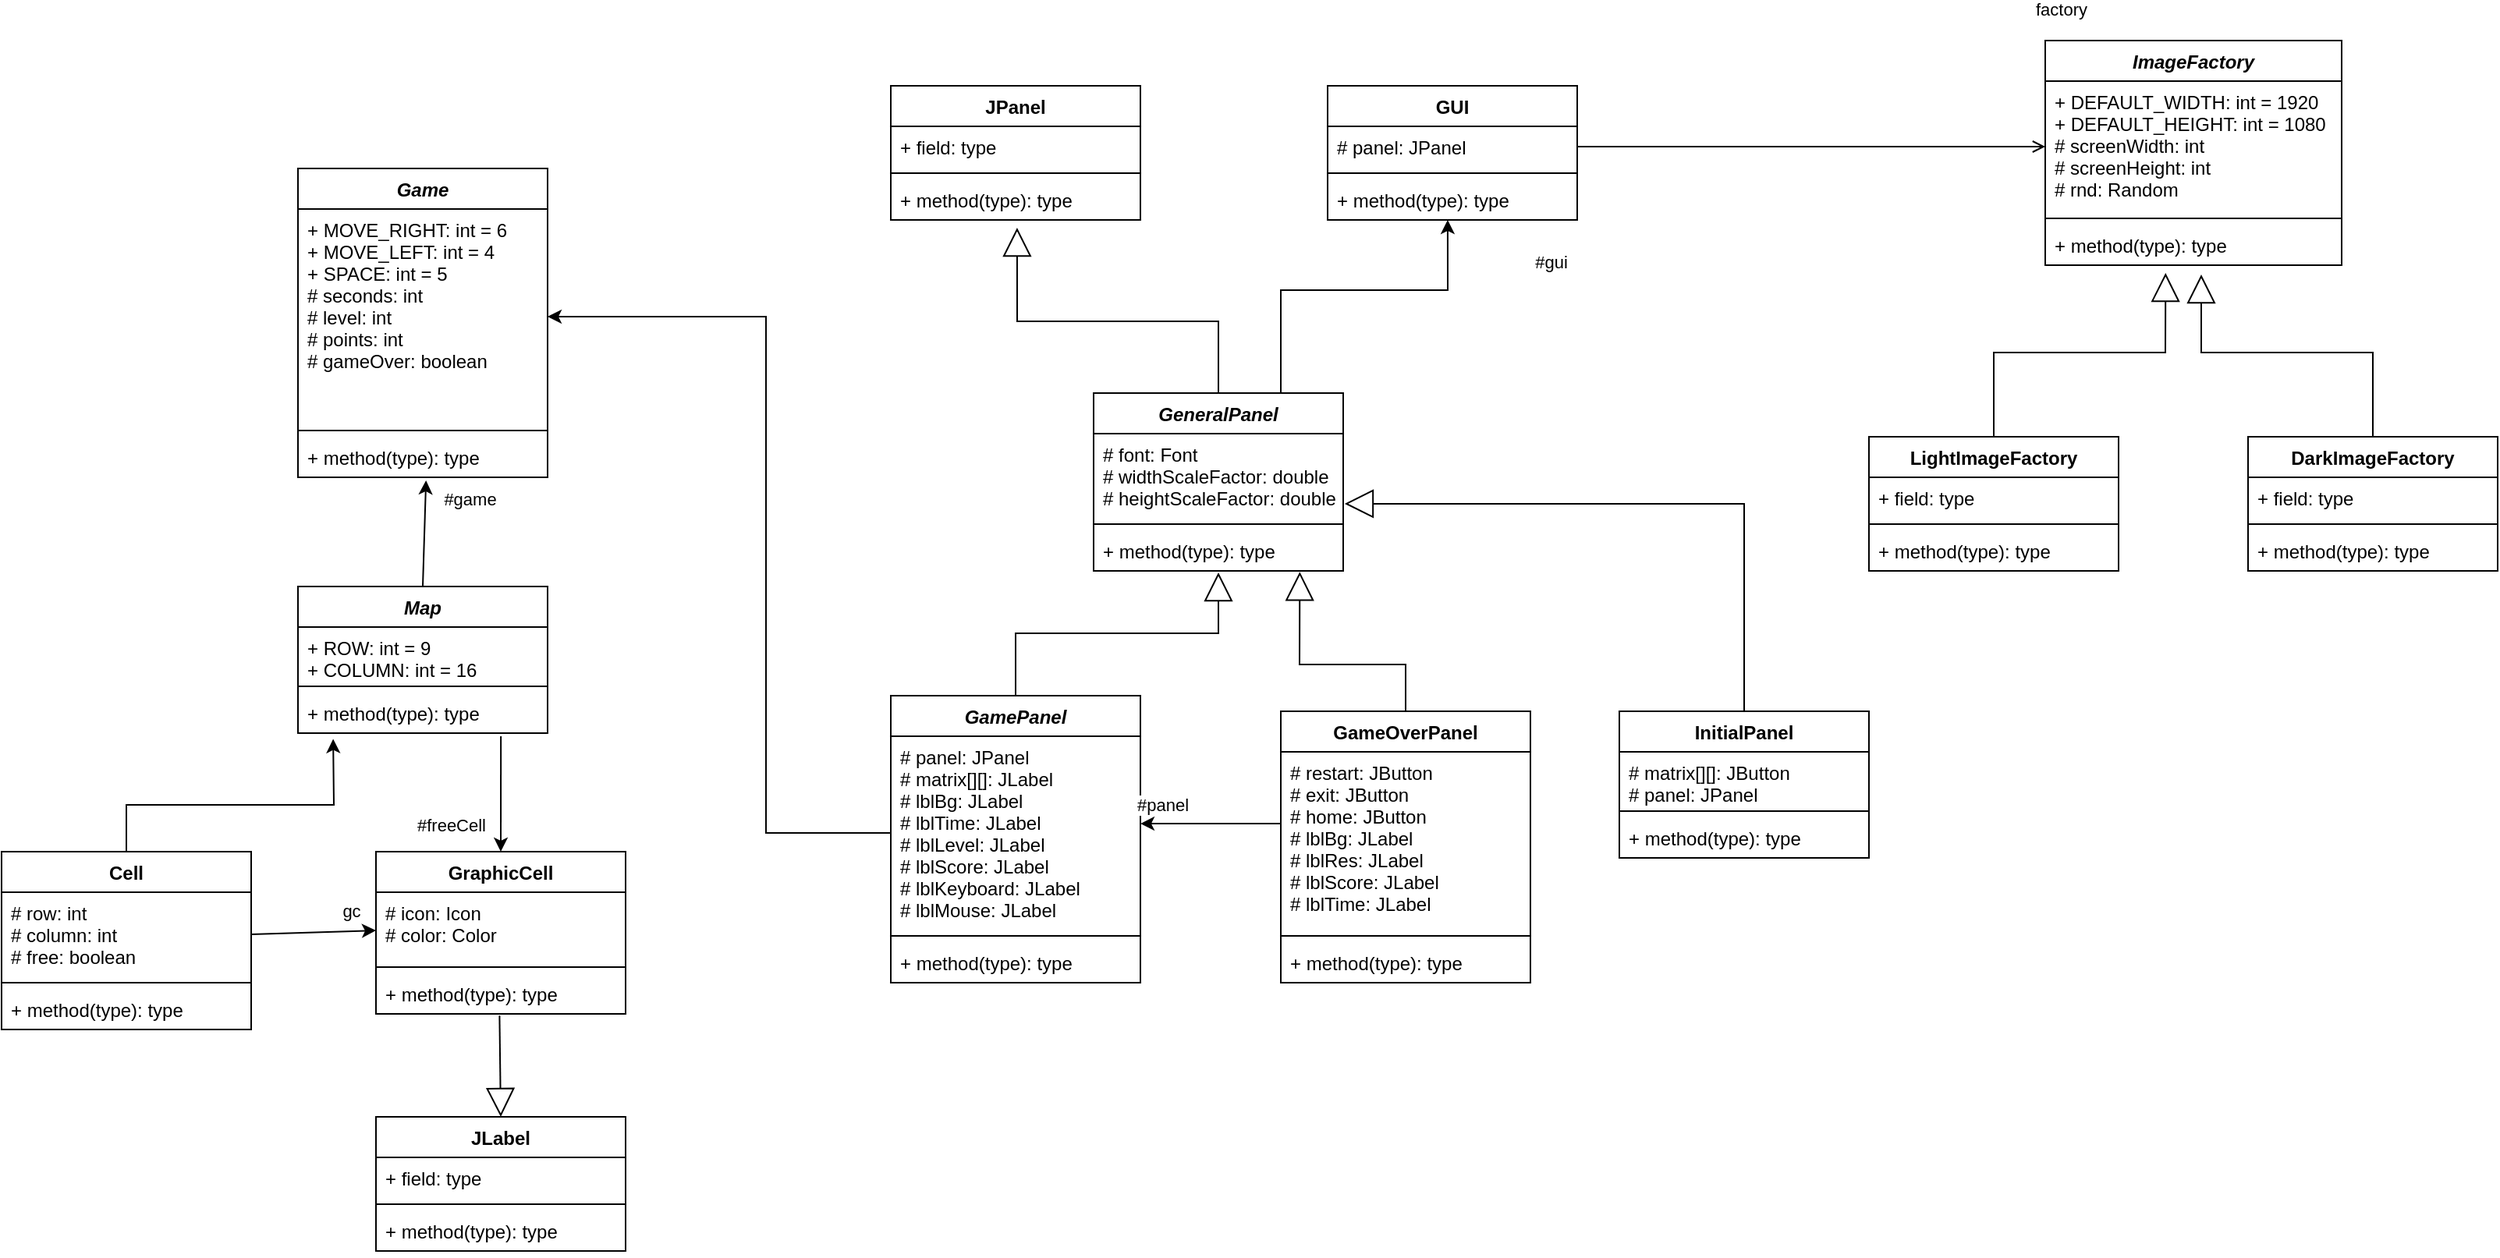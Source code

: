 <mxfile version="22.1.16" type="google">
  <diagram id="C5RBs43oDa-KdzZeNtuy" name="Page-1">
    <mxGraphModel dx="2564" dy="2197" grid="1" gridSize="10" guides="1" tooltips="1" connect="1" arrows="1" fold="1" page="1" pageScale="1" pageWidth="827" pageHeight="1169" math="0" shadow="0">
      <root>
        <mxCell id="WIyWlLk6GJQsqaUBKTNV-0" />
        <mxCell id="WIyWlLk6GJQsqaUBKTNV-1" parent="WIyWlLk6GJQsqaUBKTNV-0" />
        <mxCell id="3GEESYKeOYTT3Odo7oRk-10" value="JPanel" style="swimlane;fontStyle=1;align=center;verticalAlign=top;childLayout=stackLayout;horizontal=1;startSize=26;horizontalStack=0;resizeParent=1;resizeParentMax=0;resizeLast=0;collapsible=1;marginBottom=0;" parent="WIyWlLk6GJQsqaUBKTNV-1" vertex="1">
          <mxGeometry x="40" y="-251" width="160" height="86" as="geometry" />
        </mxCell>
        <mxCell id="3GEESYKeOYTT3Odo7oRk-11" value="+ field: type" style="text;strokeColor=none;fillColor=none;align=left;verticalAlign=top;spacingLeft=4;spacingRight=4;overflow=hidden;rotatable=0;points=[[0,0.5],[1,0.5]];portConstraint=eastwest;" parent="3GEESYKeOYTT3Odo7oRk-10" vertex="1">
          <mxGeometry y="26" width="160" height="26" as="geometry" />
        </mxCell>
        <mxCell id="3GEESYKeOYTT3Odo7oRk-12" value="" style="line;strokeWidth=1;fillColor=none;align=left;verticalAlign=middle;spacingTop=-1;spacingLeft=3;spacingRight=3;rotatable=0;labelPosition=right;points=[];portConstraint=eastwest;" parent="3GEESYKeOYTT3Odo7oRk-10" vertex="1">
          <mxGeometry y="52" width="160" height="8" as="geometry" />
        </mxCell>
        <mxCell id="3GEESYKeOYTT3Odo7oRk-13" value="+ method(type): type" style="text;strokeColor=none;fillColor=none;align=left;verticalAlign=top;spacingLeft=4;spacingRight=4;overflow=hidden;rotatable=0;points=[[0,0.5],[1,0.5]];portConstraint=eastwest;" parent="3GEESYKeOYTT3Odo7oRk-10" vertex="1">
          <mxGeometry y="60" width="160" height="26" as="geometry" />
        </mxCell>
        <mxCell id="3GEESYKeOYTT3Odo7oRk-14" value="GUI" style="swimlane;fontStyle=1;align=center;verticalAlign=top;childLayout=stackLayout;horizontal=1;startSize=26;horizontalStack=0;resizeParent=1;resizeParentMax=0;resizeLast=0;collapsible=1;marginBottom=0;" parent="WIyWlLk6GJQsqaUBKTNV-1" vertex="1">
          <mxGeometry x="320" y="-251" width="160" height="86" as="geometry" />
        </mxCell>
        <mxCell id="3GEESYKeOYTT3Odo7oRk-15" value="# panel: JPanel" style="text;strokeColor=none;fillColor=none;align=left;verticalAlign=top;spacingLeft=4;spacingRight=4;overflow=hidden;rotatable=0;points=[[0,0.5],[1,0.5]];portConstraint=eastwest;" parent="3GEESYKeOYTT3Odo7oRk-14" vertex="1">
          <mxGeometry y="26" width="160" height="26" as="geometry" />
        </mxCell>
        <mxCell id="3GEESYKeOYTT3Odo7oRk-16" value="" style="line;strokeWidth=1;fillColor=none;align=left;verticalAlign=middle;spacingTop=-1;spacingLeft=3;spacingRight=3;rotatable=0;labelPosition=right;points=[];portConstraint=eastwest;" parent="3GEESYKeOYTT3Odo7oRk-14" vertex="1">
          <mxGeometry y="52" width="160" height="8" as="geometry" />
        </mxCell>
        <mxCell id="3GEESYKeOYTT3Odo7oRk-17" value="+ method(type): type" style="text;strokeColor=none;fillColor=none;align=left;verticalAlign=top;spacingLeft=4;spacingRight=4;overflow=hidden;rotatable=0;points=[[0,0.5],[1,0.5]];portConstraint=eastwest;" parent="3GEESYKeOYTT3Odo7oRk-14" vertex="1">
          <mxGeometry y="60" width="160" height="26" as="geometry" />
        </mxCell>
        <mxCell id="3GEESYKeOYTT3Odo7oRk-28" value="GeneralPanel" style="swimlane;fontStyle=3;align=center;verticalAlign=top;childLayout=stackLayout;horizontal=1;startSize=26;horizontalStack=0;resizeParent=1;resizeParentMax=0;resizeLast=0;collapsible=1;marginBottom=0;" parent="WIyWlLk6GJQsqaUBKTNV-1" vertex="1">
          <mxGeometry x="170" y="-54" width="160" height="114" as="geometry" />
        </mxCell>
        <mxCell id="3GEESYKeOYTT3Odo7oRk-29" value="# font: Font&#xa;# widthScaleFactor: double&#xa;# heightScaleFactor: double" style="text;strokeColor=none;fillColor=none;align=left;verticalAlign=top;spacingLeft=4;spacingRight=4;overflow=hidden;rotatable=0;points=[[0,0.5],[1,0.5]];portConstraint=eastwest;" parent="3GEESYKeOYTT3Odo7oRk-28" vertex="1">
          <mxGeometry y="26" width="160" height="54" as="geometry" />
        </mxCell>
        <mxCell id="3GEESYKeOYTT3Odo7oRk-30" value="" style="line;strokeWidth=1;fillColor=none;align=left;verticalAlign=middle;spacingTop=-1;spacingLeft=3;spacingRight=3;rotatable=0;labelPosition=right;points=[];portConstraint=eastwest;" parent="3GEESYKeOYTT3Odo7oRk-28" vertex="1">
          <mxGeometry y="80" width="160" height="8" as="geometry" />
        </mxCell>
        <mxCell id="3GEESYKeOYTT3Odo7oRk-31" value="+ method(type): type" style="text;strokeColor=none;fillColor=none;align=left;verticalAlign=top;spacingLeft=4;spacingRight=4;overflow=hidden;rotatable=0;points=[[0,0.5],[1,0.5]];portConstraint=eastwest;" parent="3GEESYKeOYTT3Odo7oRk-28" vertex="1">
          <mxGeometry y="88" width="160" height="26" as="geometry" />
        </mxCell>
        <mxCell id="3GEESYKeOYTT3Odo7oRk-32" value="InitialPanel" style="swimlane;fontStyle=1;align=center;verticalAlign=top;childLayout=stackLayout;horizontal=1;startSize=26;horizontalStack=0;resizeParent=1;resizeParentMax=0;resizeLast=0;collapsible=1;marginBottom=0;" parent="WIyWlLk6GJQsqaUBKTNV-1" vertex="1">
          <mxGeometry x="507" y="150" width="160" height="94" as="geometry" />
        </mxCell>
        <mxCell id="3GEESYKeOYTT3Odo7oRk-33" value="# matrix[][]: JButton&#xa;# panel: JPanel" style="text;strokeColor=none;fillColor=none;align=left;verticalAlign=top;spacingLeft=4;spacingRight=4;overflow=hidden;rotatable=0;points=[[0,0.5],[1,0.5]];portConstraint=eastwest;" parent="3GEESYKeOYTT3Odo7oRk-32" vertex="1">
          <mxGeometry y="26" width="160" height="34" as="geometry" />
        </mxCell>
        <mxCell id="3GEESYKeOYTT3Odo7oRk-34" value="" style="line;strokeWidth=1;fillColor=none;align=left;verticalAlign=middle;spacingTop=-1;spacingLeft=3;spacingRight=3;rotatable=0;labelPosition=right;points=[];portConstraint=eastwest;" parent="3GEESYKeOYTT3Odo7oRk-32" vertex="1">
          <mxGeometry y="60" width="160" height="8" as="geometry" />
        </mxCell>
        <mxCell id="3GEESYKeOYTT3Odo7oRk-35" value="+ method(type): type" style="text;strokeColor=none;fillColor=none;align=left;verticalAlign=top;spacingLeft=4;spacingRight=4;overflow=hidden;rotatable=0;points=[[0,0.5],[1,0.5]];portConstraint=eastwest;" parent="3GEESYKeOYTT3Odo7oRk-32" vertex="1">
          <mxGeometry y="68" width="160" height="26" as="geometry" />
        </mxCell>
        <mxCell id="3GEESYKeOYTT3Odo7oRk-36" value="GamePanel" style="swimlane;fontStyle=3;align=center;verticalAlign=top;childLayout=stackLayout;horizontal=1;startSize=26;horizontalStack=0;resizeParent=1;resizeParentMax=0;resizeLast=0;collapsible=1;marginBottom=0;" parent="WIyWlLk6GJQsqaUBKTNV-1" vertex="1">
          <mxGeometry x="40" y="140" width="160" height="184" as="geometry" />
        </mxCell>
        <mxCell id="3GEESYKeOYTT3Odo7oRk-37" value="# panel: JPanel&#xa;# matrix[][]: JLabel&#xa;# lblBg: JLabel&#xa;# lblTime: JLabel&#xa;# lblLevel: JLabel&#xa;# lblScore: JLabel&#xa;# lblKeyboard: JLabel&#xa;# lblMouse: JLabel" style="text;strokeColor=none;fillColor=none;align=left;verticalAlign=top;spacingLeft=4;spacingRight=4;overflow=hidden;rotatable=0;points=[[0,0.5],[1,0.5]];portConstraint=eastwest;" parent="3GEESYKeOYTT3Odo7oRk-36" vertex="1">
          <mxGeometry y="26" width="160" height="124" as="geometry" />
        </mxCell>
        <mxCell id="3GEESYKeOYTT3Odo7oRk-38" value="" style="line;strokeWidth=1;fillColor=none;align=left;verticalAlign=middle;spacingTop=-1;spacingLeft=3;spacingRight=3;rotatable=0;labelPosition=right;points=[];portConstraint=eastwest;" parent="3GEESYKeOYTT3Odo7oRk-36" vertex="1">
          <mxGeometry y="150" width="160" height="8" as="geometry" />
        </mxCell>
        <mxCell id="3GEESYKeOYTT3Odo7oRk-39" value="+ method(type): type" style="text;strokeColor=none;fillColor=none;align=left;verticalAlign=top;spacingLeft=4;spacingRight=4;overflow=hidden;rotatable=0;points=[[0,0.5],[1,0.5]];portConstraint=eastwest;" parent="3GEESYKeOYTT3Odo7oRk-36" vertex="1">
          <mxGeometry y="158" width="160" height="26" as="geometry" />
        </mxCell>
        <mxCell id="3GEESYKeOYTT3Odo7oRk-40" value="" style="endArrow=block;endSize=16;endFill=0;html=1;rounded=0;entryX=0.506;entryY=1.192;entryDx=0;entryDy=0;entryPerimeter=0;exitX=0.5;exitY=0;exitDx=0;exitDy=0;" parent="WIyWlLk6GJQsqaUBKTNV-1" source="3GEESYKeOYTT3Odo7oRk-28" target="3GEESYKeOYTT3Odo7oRk-13" edge="1">
          <mxGeometry width="160" relative="1" as="geometry">
            <mxPoint x="380" y="130" as="sourcePoint" />
            <mxPoint x="540" y="130" as="targetPoint" />
            <Array as="points">
              <mxPoint x="250" y="-100" />
              <mxPoint x="121" y="-100" />
            </Array>
          </mxGeometry>
        </mxCell>
        <mxCell id="3GEESYKeOYTT3Odo7oRk-41" value="" style="endArrow=block;endSize=16;endFill=0;html=1;rounded=0;entryX=0.5;entryY=1.038;entryDx=0;entryDy=0;entryPerimeter=0;exitX=0.5;exitY=0;exitDx=0;exitDy=0;" parent="WIyWlLk6GJQsqaUBKTNV-1" source="3GEESYKeOYTT3Odo7oRk-36" target="3GEESYKeOYTT3Odo7oRk-31" edge="1">
          <mxGeometry width="160" relative="1" as="geometry">
            <mxPoint x="120" y="70" as="sourcePoint" />
            <mxPoint x="120.96" y="-29.008" as="targetPoint" />
            <Array as="points">
              <mxPoint x="120" y="100" />
              <mxPoint x="250" y="100" />
            </Array>
          </mxGeometry>
        </mxCell>
        <mxCell id="i-spC_hIaxS59kh87ffa-0" value="ImageFactory" style="swimlane;fontStyle=3;align=center;verticalAlign=top;childLayout=stackLayout;horizontal=1;startSize=26;horizontalStack=0;resizeParent=1;resizeParentMax=0;resizeLast=0;collapsible=1;marginBottom=0;" parent="WIyWlLk6GJQsqaUBKTNV-1" vertex="1">
          <mxGeometry x="780" y="-280" width="190" height="144" as="geometry" />
        </mxCell>
        <mxCell id="i-spC_hIaxS59kh87ffa-1" value="+ DEFAULT_WIDTH: int = 1920&#xa;+ DEFAULT_HEIGHT: int = 1080&#xa;# screenWidth: int&#xa;# screenHeight: int&#xa;# rnd: Random" style="text;strokeColor=none;fillColor=none;align=left;verticalAlign=top;spacingLeft=4;spacingRight=4;overflow=hidden;rotatable=0;points=[[0,0.5],[1,0.5]];portConstraint=eastwest;" parent="i-spC_hIaxS59kh87ffa-0" vertex="1">
          <mxGeometry y="26" width="190" height="84" as="geometry" />
        </mxCell>
        <mxCell id="i-spC_hIaxS59kh87ffa-2" value="" style="line;strokeWidth=1;fillColor=none;align=left;verticalAlign=middle;spacingTop=-1;spacingLeft=3;spacingRight=3;rotatable=0;labelPosition=right;points=[];portConstraint=eastwest;" parent="i-spC_hIaxS59kh87ffa-0" vertex="1">
          <mxGeometry y="110" width="190" height="8" as="geometry" />
        </mxCell>
        <mxCell id="i-spC_hIaxS59kh87ffa-3" value="+ method(type): type" style="text;strokeColor=none;fillColor=none;align=left;verticalAlign=top;spacingLeft=4;spacingRight=4;overflow=hidden;rotatable=0;points=[[0,0.5],[1,0.5]];portConstraint=eastwest;" parent="i-spC_hIaxS59kh87ffa-0" vertex="1">
          <mxGeometry y="118" width="190" height="26" as="geometry" />
        </mxCell>
        <mxCell id="i-spC_hIaxS59kh87ffa-4" style="edgeStyle=orthogonalEdgeStyle;rounded=0;orthogonalLoop=1;jettySize=auto;html=1;exitX=1;exitY=0.5;exitDx=0;exitDy=0;entryX=0;entryY=0.5;entryDx=0;entryDy=0;endArrow=open;endFill=0;startArrow=none;startFill=0;" parent="WIyWlLk6GJQsqaUBKTNV-1" source="3GEESYKeOYTT3Odo7oRk-15" target="i-spC_hIaxS59kh87ffa-1" edge="1">
          <mxGeometry relative="1" as="geometry" />
        </mxCell>
        <mxCell id="i-spC_hIaxS59kh87ffa-5" value="factory" style="edgeLabel;html=1;align=center;verticalAlign=middle;resizable=0;points=[];" parent="i-spC_hIaxS59kh87ffa-4" vertex="1" connectable="0">
          <mxGeometry x="-0.919" y="-1" relative="1" as="geometry">
            <mxPoint x="298" y="-89" as="offset" />
          </mxGeometry>
        </mxCell>
        <mxCell id="i-spC_hIaxS59kh87ffa-6" value="DarkImageFactory" style="swimlane;fontStyle=1;align=center;verticalAlign=top;childLayout=stackLayout;horizontal=1;startSize=26;horizontalStack=0;resizeParent=1;resizeParentMax=0;resizeLast=0;collapsible=1;marginBottom=0;" parent="WIyWlLk6GJQsqaUBKTNV-1" vertex="1">
          <mxGeometry x="910" y="-26" width="160" height="86" as="geometry" />
        </mxCell>
        <mxCell id="i-spC_hIaxS59kh87ffa-7" value="+ field: type" style="text;strokeColor=none;fillColor=none;align=left;verticalAlign=top;spacingLeft=4;spacingRight=4;overflow=hidden;rotatable=0;points=[[0,0.5],[1,0.5]];portConstraint=eastwest;" parent="i-spC_hIaxS59kh87ffa-6" vertex="1">
          <mxGeometry y="26" width="160" height="26" as="geometry" />
        </mxCell>
        <mxCell id="i-spC_hIaxS59kh87ffa-8" value="" style="line;strokeWidth=1;fillColor=none;align=left;verticalAlign=middle;spacingTop=-1;spacingLeft=3;spacingRight=3;rotatable=0;labelPosition=right;points=[];portConstraint=eastwest;" parent="i-spC_hIaxS59kh87ffa-6" vertex="1">
          <mxGeometry y="52" width="160" height="8" as="geometry" />
        </mxCell>
        <mxCell id="i-spC_hIaxS59kh87ffa-9" value="+ method(type): type" style="text;strokeColor=none;fillColor=none;align=left;verticalAlign=top;spacingLeft=4;spacingRight=4;overflow=hidden;rotatable=0;points=[[0,0.5],[1,0.5]];portConstraint=eastwest;" parent="i-spC_hIaxS59kh87ffa-6" vertex="1">
          <mxGeometry y="60" width="160" height="26" as="geometry" />
        </mxCell>
        <mxCell id="i-spC_hIaxS59kh87ffa-10" value="LightImageFactory" style="swimlane;fontStyle=1;align=center;verticalAlign=top;childLayout=stackLayout;horizontal=1;startSize=26;horizontalStack=0;resizeParent=1;resizeParentMax=0;resizeLast=0;collapsible=1;marginBottom=0;" parent="WIyWlLk6GJQsqaUBKTNV-1" vertex="1">
          <mxGeometry x="667" y="-26" width="160" height="86" as="geometry" />
        </mxCell>
        <mxCell id="i-spC_hIaxS59kh87ffa-11" value="+ field: type" style="text;strokeColor=none;fillColor=none;align=left;verticalAlign=top;spacingLeft=4;spacingRight=4;overflow=hidden;rotatable=0;points=[[0,0.5],[1,0.5]];portConstraint=eastwest;" parent="i-spC_hIaxS59kh87ffa-10" vertex="1">
          <mxGeometry y="26" width="160" height="26" as="geometry" />
        </mxCell>
        <mxCell id="i-spC_hIaxS59kh87ffa-12" value="" style="line;strokeWidth=1;fillColor=none;align=left;verticalAlign=middle;spacingTop=-1;spacingLeft=3;spacingRight=3;rotatable=0;labelPosition=right;points=[];portConstraint=eastwest;" parent="i-spC_hIaxS59kh87ffa-10" vertex="1">
          <mxGeometry y="52" width="160" height="8" as="geometry" />
        </mxCell>
        <mxCell id="i-spC_hIaxS59kh87ffa-13" value="+ method(type): type" style="text;strokeColor=none;fillColor=none;align=left;verticalAlign=top;spacingLeft=4;spacingRight=4;overflow=hidden;rotatable=0;points=[[0,0.5],[1,0.5]];portConstraint=eastwest;" parent="i-spC_hIaxS59kh87ffa-10" vertex="1">
          <mxGeometry y="60" width="160" height="26" as="geometry" />
        </mxCell>
        <mxCell id="i-spC_hIaxS59kh87ffa-19" value="" style="endArrow=block;endSize=16;endFill=0;html=1;rounded=0;strokeWidth=1;entryX=1.006;entryY=0.833;entryDx=0;entryDy=0;exitX=0.5;exitY=0;exitDx=0;exitDy=0;entryPerimeter=0;" parent="WIyWlLk6GJQsqaUBKTNV-1" source="3GEESYKeOYTT3Odo7oRk-32" target="3GEESYKeOYTT3Odo7oRk-29" edge="1">
          <mxGeometry width="160" relative="1" as="geometry">
            <mxPoint x="520" y="40" as="sourcePoint" />
            <mxPoint x="680" y="40" as="targetPoint" />
            <Array as="points">
              <mxPoint x="587" y="17" />
            </Array>
          </mxGeometry>
        </mxCell>
        <mxCell id="i-spC_hIaxS59kh87ffa-20" value="" style="endArrow=block;endSize=16;endFill=0;html=1;rounded=0;strokeWidth=1;exitX=0.5;exitY=0;exitDx=0;exitDy=0;" parent="WIyWlLk6GJQsqaUBKTNV-1" source="i-spC_hIaxS59kh87ffa-6" edge="1">
          <mxGeometry width="160" relative="1" as="geometry">
            <mxPoint x="370" y="230" as="sourcePoint" />
            <mxPoint x="880" y="-130" as="targetPoint" />
            <Array as="points">
              <mxPoint x="990" y="-80" />
              <mxPoint x="880" y="-80" />
            </Array>
          </mxGeometry>
        </mxCell>
        <mxCell id="i-spC_hIaxS59kh87ffa-21" value="" style="endArrow=block;endSize=16;endFill=0;html=1;rounded=0;strokeWidth=1;exitX=0.5;exitY=0;exitDx=0;exitDy=0;entryX=0.406;entryY=1.192;entryDx=0;entryDy=0;entryPerimeter=0;" parent="WIyWlLk6GJQsqaUBKTNV-1" source="i-spC_hIaxS59kh87ffa-10" target="i-spC_hIaxS59kh87ffa-3" edge="1">
          <mxGeometry width="160" relative="1" as="geometry">
            <mxPoint x="1000" y="-16" as="sourcePoint" />
            <mxPoint x="770" y="-80" as="targetPoint" />
            <Array as="points">
              <mxPoint x="747" y="-80" />
              <mxPoint x="857" y="-80" />
            </Array>
          </mxGeometry>
        </mxCell>
        <mxCell id="gNN9Mehripfj7LQnt7DF-23" value="#game" style="edgeStyle=none;rounded=0;orthogonalLoop=1;jettySize=auto;html=1;exitX=0.5;exitY=0;exitDx=0;exitDy=0;entryX=0.513;entryY=1.077;entryDx=0;entryDy=0;entryPerimeter=0;" parent="WIyWlLk6GJQsqaUBKTNV-1" source="iXbojbt5v31KY-kPOhyh-0" target="iXbojbt5v31KY-kPOhyh-7" edge="1">
          <mxGeometry x="0.679" y="-28" relative="1" as="geometry">
            <mxPoint as="offset" />
          </mxGeometry>
        </mxCell>
        <mxCell id="iXbojbt5v31KY-kPOhyh-0" value="Map" style="swimlane;fontStyle=3;align=center;verticalAlign=top;childLayout=stackLayout;horizontal=1;startSize=26;horizontalStack=0;resizeParent=1;resizeParentMax=0;resizeLast=0;collapsible=1;marginBottom=0;" parent="WIyWlLk6GJQsqaUBKTNV-1" vertex="1">
          <mxGeometry x="-340" y="70" width="160" height="94" as="geometry" />
        </mxCell>
        <mxCell id="iXbojbt5v31KY-kPOhyh-1" value="+ ROW: int = 9&#xa;+ COLUMN: int = 16" style="text;strokeColor=none;fillColor=none;align=left;verticalAlign=top;spacingLeft=4;spacingRight=4;overflow=hidden;rotatable=0;points=[[0,0.5],[1,0.5]];portConstraint=eastwest;" parent="iXbojbt5v31KY-kPOhyh-0" vertex="1">
          <mxGeometry y="26" width="160" height="34" as="geometry" />
        </mxCell>
        <mxCell id="iXbojbt5v31KY-kPOhyh-2" value="" style="line;strokeWidth=1;fillColor=none;align=left;verticalAlign=middle;spacingTop=-1;spacingLeft=3;spacingRight=3;rotatable=0;labelPosition=right;points=[];portConstraint=eastwest;" parent="iXbojbt5v31KY-kPOhyh-0" vertex="1">
          <mxGeometry y="60" width="160" height="8" as="geometry" />
        </mxCell>
        <mxCell id="iXbojbt5v31KY-kPOhyh-3" value="+ method(type): type" style="text;strokeColor=none;fillColor=none;align=left;verticalAlign=top;spacingLeft=4;spacingRight=4;overflow=hidden;rotatable=0;points=[[0,0.5],[1,0.5]];portConstraint=eastwest;" parent="iXbojbt5v31KY-kPOhyh-0" vertex="1">
          <mxGeometry y="68" width="160" height="26" as="geometry" />
        </mxCell>
        <mxCell id="iXbojbt5v31KY-kPOhyh-4" value="Game" style="swimlane;fontStyle=3;align=center;verticalAlign=top;childLayout=stackLayout;horizontal=1;startSize=26;horizontalStack=0;resizeParent=1;resizeParentMax=0;resizeLast=0;collapsible=1;marginBottom=0;" parent="WIyWlLk6GJQsqaUBKTNV-1" vertex="1">
          <mxGeometry x="-340" y="-198" width="160" height="198" as="geometry" />
        </mxCell>
        <mxCell id="iXbojbt5v31KY-kPOhyh-5" value="+ MOVE_RIGHT: int = 6&#xa;+ MOVE_LEFT: int = 4&#xa;+ SPACE: int = 5&#xa;# seconds: int&#xa;# level: int&#xa;# points: int&#xa;# gameOver: boolean" style="text;strokeColor=none;fillColor=none;align=left;verticalAlign=top;spacingLeft=4;spacingRight=4;overflow=hidden;rotatable=0;points=[[0,0.5],[1,0.5]];portConstraint=eastwest;" parent="iXbojbt5v31KY-kPOhyh-4" vertex="1">
          <mxGeometry y="26" width="160" height="138" as="geometry" />
        </mxCell>
        <mxCell id="iXbojbt5v31KY-kPOhyh-6" value="" style="line;strokeWidth=1;fillColor=none;align=left;verticalAlign=middle;spacingTop=-1;spacingLeft=3;spacingRight=3;rotatable=0;labelPosition=right;points=[];portConstraint=eastwest;" parent="iXbojbt5v31KY-kPOhyh-4" vertex="1">
          <mxGeometry y="164" width="160" height="8" as="geometry" />
        </mxCell>
        <mxCell id="iXbojbt5v31KY-kPOhyh-7" value="+ method(type): type" style="text;strokeColor=none;fillColor=none;align=left;verticalAlign=top;spacingLeft=4;spacingRight=4;overflow=hidden;rotatable=0;points=[[0,0.5],[1,0.5]];portConstraint=eastwest;" parent="iXbojbt5v31KY-kPOhyh-4" vertex="1">
          <mxGeometry y="172" width="160" height="26" as="geometry" />
        </mxCell>
        <mxCell id="iXbojbt5v31KY-kPOhyh-17" style="edgeStyle=orthogonalEdgeStyle;rounded=0;orthogonalLoop=1;jettySize=auto;html=1;exitX=0.75;exitY=0;exitDx=0;exitDy=0;entryX=0.481;entryY=1;entryDx=0;entryDy=0;entryPerimeter=0;endArrow=classic;endFill=1;" parent="WIyWlLk6GJQsqaUBKTNV-1" source="3GEESYKeOYTT3Odo7oRk-28" target="3GEESYKeOYTT3Odo7oRk-17" edge="1">
          <mxGeometry relative="1" as="geometry">
            <Array as="points">
              <mxPoint x="290" y="-120" />
              <mxPoint x="397" y="-120" />
            </Array>
          </mxGeometry>
        </mxCell>
        <mxCell id="gNN9Mehripfj7LQnt7DF-0" value="#gui" style="edgeLabel;html=1;align=center;verticalAlign=middle;resizable=0;points=[];" parent="iXbojbt5v31KY-kPOhyh-17" vertex="1" connectable="0">
          <mxGeometry x="0.162" y="-4" relative="1" as="geometry">
            <mxPoint x="112" y="-22" as="offset" />
          </mxGeometry>
        </mxCell>
        <mxCell id="iXbojbt5v31KY-kPOhyh-24" value="Cell" style="swimlane;fontStyle=1;align=center;verticalAlign=top;childLayout=stackLayout;horizontal=1;startSize=26;horizontalStack=0;resizeParent=1;resizeParentMax=0;resizeLast=0;collapsible=1;marginBottom=0;" parent="WIyWlLk6GJQsqaUBKTNV-1" vertex="1">
          <mxGeometry x="-530" y="240" width="160" height="114" as="geometry" />
        </mxCell>
        <mxCell id="iXbojbt5v31KY-kPOhyh-25" value="# row: int&#xa;# column: int&#xa;# free: boolean" style="text;strokeColor=none;fillColor=none;align=left;verticalAlign=top;spacingLeft=4;spacingRight=4;overflow=hidden;rotatable=0;points=[[0,0.5],[1,0.5]];portConstraint=eastwest;" parent="iXbojbt5v31KY-kPOhyh-24" vertex="1">
          <mxGeometry y="26" width="160" height="54" as="geometry" />
        </mxCell>
        <mxCell id="iXbojbt5v31KY-kPOhyh-26" value="" style="line;strokeWidth=1;fillColor=none;align=left;verticalAlign=middle;spacingTop=-1;spacingLeft=3;spacingRight=3;rotatable=0;labelPosition=right;points=[];portConstraint=eastwest;" parent="iXbojbt5v31KY-kPOhyh-24" vertex="1">
          <mxGeometry y="80" width="160" height="8" as="geometry" />
        </mxCell>
        <mxCell id="iXbojbt5v31KY-kPOhyh-27" value="+ method(type): type" style="text;strokeColor=none;fillColor=none;align=left;verticalAlign=top;spacingLeft=4;spacingRight=4;overflow=hidden;rotatable=0;points=[[0,0.5],[1,0.5]];portConstraint=eastwest;" parent="iXbojbt5v31KY-kPOhyh-24" vertex="1">
          <mxGeometry y="88" width="160" height="26" as="geometry" />
        </mxCell>
        <mxCell id="gNN9Mehripfj7LQnt7DF-1" value="GameOverPanel" style="swimlane;fontStyle=1;align=center;verticalAlign=top;childLayout=stackLayout;horizontal=1;startSize=26;horizontalStack=0;resizeParent=1;resizeParentMax=0;resizeLast=0;collapsible=1;marginBottom=0;" parent="WIyWlLk6GJQsqaUBKTNV-1" vertex="1">
          <mxGeometry x="290" y="150" width="160" height="174" as="geometry" />
        </mxCell>
        <mxCell id="gNN9Mehripfj7LQnt7DF-2" value="# restart: JButton&#xa;# exit: JButton&#xa;# home: JButton&#xa;# lblBg: JLabel&#xa;# lblRes: JLabel&#xa;# lblScore: JLabel&#xa;# lblTime: JLabel" style="text;strokeColor=none;fillColor=none;align=left;verticalAlign=top;spacingLeft=4;spacingRight=4;overflow=hidden;rotatable=0;points=[[0,0.5],[1,0.5]];portConstraint=eastwest;" parent="gNN9Mehripfj7LQnt7DF-1" vertex="1">
          <mxGeometry y="26" width="160" height="114" as="geometry" />
        </mxCell>
        <mxCell id="gNN9Mehripfj7LQnt7DF-3" value="" style="line;strokeWidth=1;fillColor=none;align=left;verticalAlign=middle;spacingTop=-1;spacingLeft=3;spacingRight=3;rotatable=0;labelPosition=right;points=[];portConstraint=eastwest;" parent="gNN9Mehripfj7LQnt7DF-1" vertex="1">
          <mxGeometry y="140" width="160" height="8" as="geometry" />
        </mxCell>
        <mxCell id="gNN9Mehripfj7LQnt7DF-4" value="+ method(type): type" style="text;strokeColor=none;fillColor=none;align=left;verticalAlign=top;spacingLeft=4;spacingRight=4;overflow=hidden;rotatable=0;points=[[0,0.5],[1,0.5]];portConstraint=eastwest;" parent="gNN9Mehripfj7LQnt7DF-1" vertex="1">
          <mxGeometry y="148" width="160" height="26" as="geometry" />
        </mxCell>
        <mxCell id="gNN9Mehripfj7LQnt7DF-5" value="" style="endArrow=block;endSize=16;endFill=0;html=1;rounded=0;strokeWidth=1;entryX=0.826;entryY=1.023;entryDx=0;entryDy=0;exitX=0.5;exitY=0;exitDx=0;exitDy=0;entryPerimeter=0;" parent="WIyWlLk6GJQsqaUBKTNV-1" source="gNN9Mehripfj7LQnt7DF-1" target="3GEESYKeOYTT3Odo7oRk-31" edge="1">
          <mxGeometry width="160" relative="1" as="geometry">
            <mxPoint x="540" y="300" as="sourcePoint" />
            <mxPoint x="200" y="123" as="targetPoint" />
            <Array as="points">
              <mxPoint x="370" y="120" />
              <mxPoint x="302" y="120" />
            </Array>
          </mxGeometry>
        </mxCell>
        <mxCell id="gNN9Mehripfj7LQnt7DF-6" value="#panel" style="edgeStyle=orthogonalEdgeStyle;rounded=0;orthogonalLoop=1;jettySize=auto;html=1;exitX=0;exitY=0.5;exitDx=0;exitDy=0;entryX=1;entryY=0.452;entryDx=0;entryDy=0;entryPerimeter=0;" parent="WIyWlLk6GJQsqaUBKTNV-1" source="gNN9Mehripfj7LQnt7DF-2" target="3GEESYKeOYTT3Odo7oRk-37" edge="1">
          <mxGeometry x="0.716" y="-12" relative="1" as="geometry">
            <mxPoint as="offset" />
            <Array as="points">
              <mxPoint x="290" y="222" />
            </Array>
          </mxGeometry>
        </mxCell>
        <mxCell id="gNN9Mehripfj7LQnt7DF-7" value="GraphicCell" style="swimlane;fontStyle=1;align=center;verticalAlign=top;childLayout=stackLayout;horizontal=1;startSize=26;horizontalStack=0;resizeParent=1;resizeParentMax=0;resizeLast=0;collapsible=1;marginBottom=0;" parent="WIyWlLk6GJQsqaUBKTNV-1" vertex="1">
          <mxGeometry x="-290" y="240" width="160" height="104" as="geometry" />
        </mxCell>
        <mxCell id="gNN9Mehripfj7LQnt7DF-8" value="# icon: Icon&#xa;# color: Color" style="text;strokeColor=none;fillColor=none;align=left;verticalAlign=top;spacingLeft=4;spacingRight=4;overflow=hidden;rotatable=0;points=[[0,0.5],[1,0.5]];portConstraint=eastwest;" parent="gNN9Mehripfj7LQnt7DF-7" vertex="1">
          <mxGeometry y="26" width="160" height="44" as="geometry" />
        </mxCell>
        <mxCell id="gNN9Mehripfj7LQnt7DF-9" value="" style="line;strokeWidth=1;fillColor=none;align=left;verticalAlign=middle;spacingTop=-1;spacingLeft=3;spacingRight=3;rotatable=0;labelPosition=right;points=[];portConstraint=eastwest;" parent="gNN9Mehripfj7LQnt7DF-7" vertex="1">
          <mxGeometry y="70" width="160" height="8" as="geometry" />
        </mxCell>
        <mxCell id="gNN9Mehripfj7LQnt7DF-10" value="+ method(type): type" style="text;strokeColor=none;fillColor=none;align=left;verticalAlign=top;spacingLeft=4;spacingRight=4;overflow=hidden;rotatable=0;points=[[0,0.5],[1,0.5]];portConstraint=eastwest;" parent="gNN9Mehripfj7LQnt7DF-7" vertex="1">
          <mxGeometry y="78" width="160" height="26" as="geometry" />
        </mxCell>
        <mxCell id="gNN9Mehripfj7LQnt7DF-14" value="gc" style="edgeStyle=none;rounded=0;orthogonalLoop=1;jettySize=auto;html=1;exitX=1;exitY=0.5;exitDx=0;exitDy=0;" parent="WIyWlLk6GJQsqaUBKTNV-1" source="iXbojbt5v31KY-kPOhyh-25" target="gNN9Mehripfj7LQnt7DF-8" edge="1">
          <mxGeometry x="0.6" y="13" relative="1" as="geometry">
            <mxPoint as="offset" />
          </mxGeometry>
        </mxCell>
        <mxCell id="gNN9Mehripfj7LQnt7DF-16" value="#freeCell" style="edgeStyle=none;rounded=0;orthogonalLoop=1;jettySize=auto;html=1;exitX=0.813;exitY=1.077;exitDx=0;exitDy=0;entryX=0.5;entryY=0;entryDx=0;entryDy=0;exitPerimeter=0;" parent="WIyWlLk6GJQsqaUBKTNV-1" source="iXbojbt5v31KY-kPOhyh-3" target="gNN9Mehripfj7LQnt7DF-7" edge="1">
          <mxGeometry x="0.537" y="-32" relative="1" as="geometry">
            <mxPoint as="offset" />
            <Array as="points" />
          </mxGeometry>
        </mxCell>
        <mxCell id="gNN9Mehripfj7LQnt7DF-18" value="JLabel" style="swimlane;fontStyle=1;align=center;verticalAlign=top;childLayout=stackLayout;horizontal=1;startSize=26;horizontalStack=0;resizeParent=1;resizeParentMax=0;resizeLast=0;collapsible=1;marginBottom=0;" parent="WIyWlLk6GJQsqaUBKTNV-1" vertex="1">
          <mxGeometry x="-290" y="410" width="160" height="86" as="geometry" />
        </mxCell>
        <mxCell id="gNN9Mehripfj7LQnt7DF-19" value="+ field: type" style="text;strokeColor=none;fillColor=none;align=left;verticalAlign=top;spacingLeft=4;spacingRight=4;overflow=hidden;rotatable=0;points=[[0,0.5],[1,0.5]];portConstraint=eastwest;" parent="gNN9Mehripfj7LQnt7DF-18" vertex="1">
          <mxGeometry y="26" width="160" height="26" as="geometry" />
        </mxCell>
        <mxCell id="gNN9Mehripfj7LQnt7DF-20" value="" style="line;strokeWidth=1;fillColor=none;align=left;verticalAlign=middle;spacingTop=-1;spacingLeft=3;spacingRight=3;rotatable=0;labelPosition=right;points=[];portConstraint=eastwest;" parent="gNN9Mehripfj7LQnt7DF-18" vertex="1">
          <mxGeometry y="52" width="160" height="8" as="geometry" />
        </mxCell>
        <mxCell id="gNN9Mehripfj7LQnt7DF-21" value="+ method(type): type" style="text;strokeColor=none;fillColor=none;align=left;verticalAlign=top;spacingLeft=4;spacingRight=4;overflow=hidden;rotatable=0;points=[[0,0.5],[1,0.5]];portConstraint=eastwest;" parent="gNN9Mehripfj7LQnt7DF-18" vertex="1">
          <mxGeometry y="60" width="160" height="26" as="geometry" />
        </mxCell>
        <mxCell id="gNN9Mehripfj7LQnt7DF-22" value="" style="endArrow=block;endSize=16;endFill=0;html=1;rounded=0;exitX=0.495;exitY=1.044;exitDx=0;exitDy=0;exitPerimeter=0;entryX=0.5;entryY=0;entryDx=0;entryDy=0;" parent="WIyWlLk6GJQsqaUBKTNV-1" source="gNN9Mehripfj7LQnt7DF-10" target="gNN9Mehripfj7LQnt7DF-18" edge="1">
          <mxGeometry width="160" relative="1" as="geometry">
            <mxPoint x="200" y="568" as="sourcePoint" />
            <mxPoint x="190" y="746" as="targetPoint" />
            <Array as="points" />
          </mxGeometry>
        </mxCell>
        <mxCell id="cua7kh6GpOlApQhvm0-v-1" value="" style="endArrow=classic;html=1;rounded=0;exitX=0;exitY=0.5;exitDx=0;exitDy=0;entryX=1;entryY=0.5;entryDx=0;entryDy=0;" parent="WIyWlLk6GJQsqaUBKTNV-1" source="3GEESYKeOYTT3Odo7oRk-37" target="iXbojbt5v31KY-kPOhyh-5" edge="1">
          <mxGeometry width="50" height="50" relative="1" as="geometry">
            <mxPoint x="-75" y="260" as="sourcePoint" />
            <mxPoint x="-25" y="210" as="targetPoint" />
            <Array as="points">
              <mxPoint x="-40" y="228" />
              <mxPoint x="-40" y="-103" />
            </Array>
          </mxGeometry>
        </mxCell>
        <mxCell id="cua7kh6GpOlApQhvm0-v-3" value="" style="endArrow=classic;html=1;rounded=0;exitX=0.5;exitY=0;exitDx=0;exitDy=0;entryX=0.141;entryY=1.146;entryDx=0;entryDy=0;entryPerimeter=0;" parent="WIyWlLk6GJQsqaUBKTNV-1" source="iXbojbt5v31KY-kPOhyh-24" target="iXbojbt5v31KY-kPOhyh-3" edge="1">
          <mxGeometry width="50" height="50" relative="1" as="geometry">
            <mxPoint x="350" y="360" as="sourcePoint" />
            <mxPoint x="-320" y="250" as="targetPoint" />
            <Array as="points">
              <mxPoint x="-450" y="210" />
              <mxPoint x="-317" y="210" />
            </Array>
          </mxGeometry>
        </mxCell>
      </root>
    </mxGraphModel>
  </diagram>
</mxfile>
